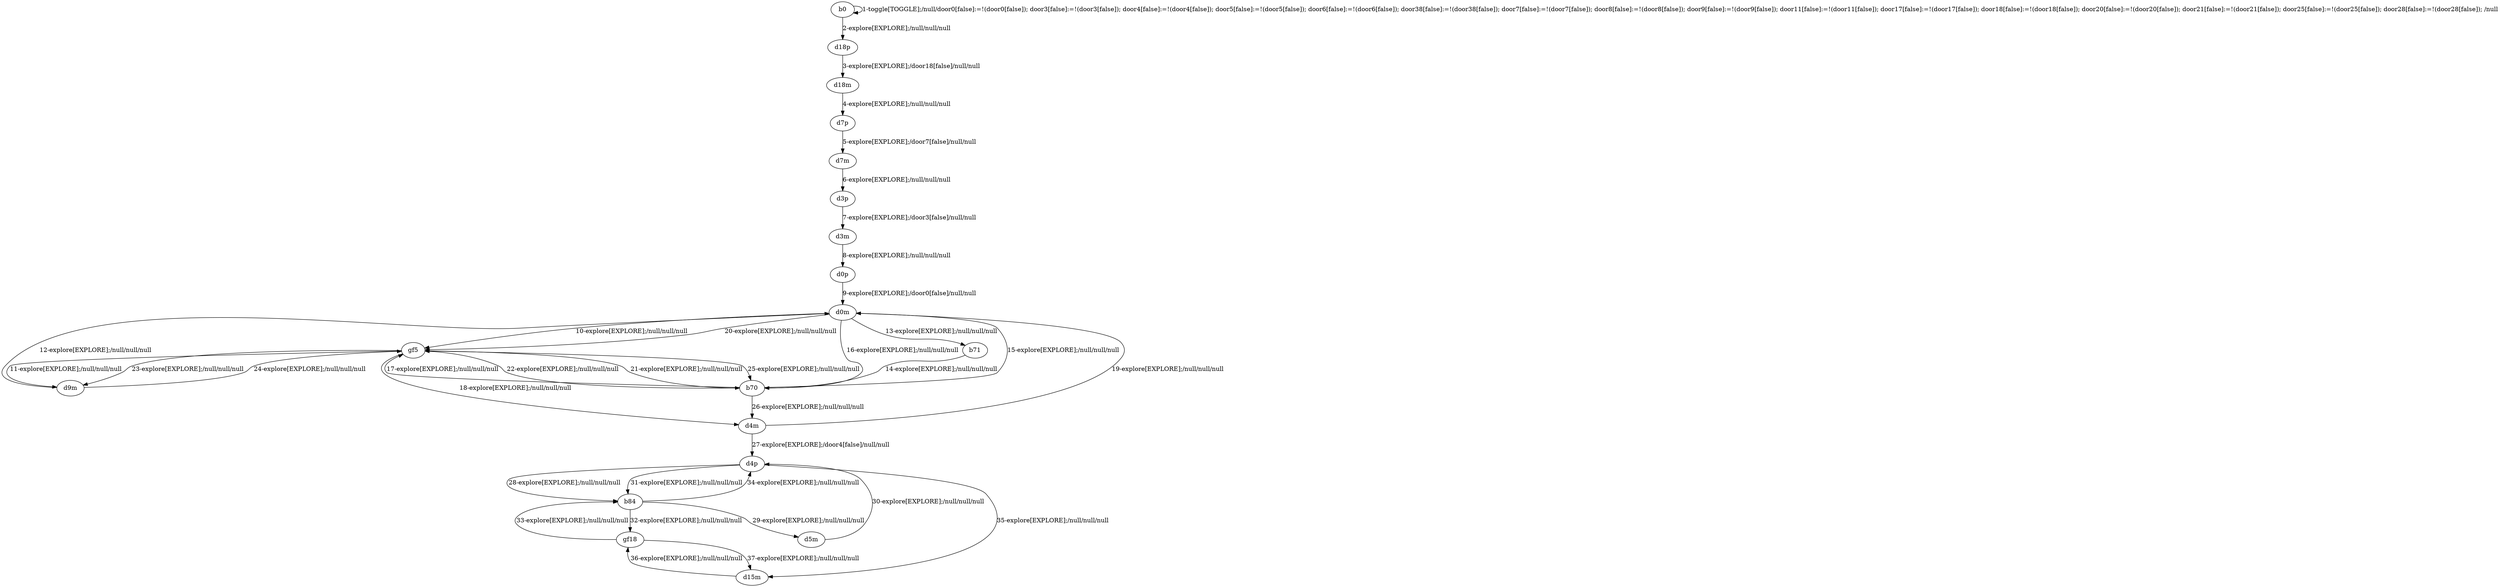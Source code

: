 # Total number of goals covered by this test: 9
# d15m --> gf18
# b84 --> gf18
# gf5 --> b70
# gf5 --> d4m
# gf18 --> d15m
# d5m --> d4p
# d4p --> d15m
# d4p --> b84
# b84 --> d4p

digraph g {
"b0" -> "b0" [label = "1-toggle[TOGGLE];/null/door0[false]:=!(door0[false]); door3[false]:=!(door3[false]); door4[false]:=!(door4[false]); door5[false]:=!(door5[false]); door6[false]:=!(door6[false]); door38[false]:=!(door38[false]); door7[false]:=!(door7[false]); door8[false]:=!(door8[false]); door9[false]:=!(door9[false]); door11[false]:=!(door11[false]); door17[false]:=!(door17[false]); door18[false]:=!(door18[false]); door20[false]:=!(door20[false]); door21[false]:=!(door21[false]); door25[false]:=!(door25[false]); door28[false]:=!(door28[false]); /null"];
"b0" -> "d18p" [label = "2-explore[EXPLORE];/null/null/null"];
"d18p" -> "d18m" [label = "3-explore[EXPLORE];/door18[false]/null/null"];
"d18m" -> "d7p" [label = "4-explore[EXPLORE];/null/null/null"];
"d7p" -> "d7m" [label = "5-explore[EXPLORE];/door7[false]/null/null"];
"d7m" -> "d3p" [label = "6-explore[EXPLORE];/null/null/null"];
"d3p" -> "d3m" [label = "7-explore[EXPLORE];/door3[false]/null/null"];
"d3m" -> "d0p" [label = "8-explore[EXPLORE];/null/null/null"];
"d0p" -> "d0m" [label = "9-explore[EXPLORE];/door0[false]/null/null"];
"d0m" -> "gf5" [label = "10-explore[EXPLORE];/null/null/null"];
"gf5" -> "d9m" [label = "11-explore[EXPLORE];/null/null/null"];
"d9m" -> "d0m" [label = "12-explore[EXPLORE];/null/null/null"];
"d0m" -> "b71" [label = "13-explore[EXPLORE];/null/null/null"];
"b71" -> "b70" [label = "14-explore[EXPLORE];/null/null/null"];
"b70" -> "d0m" [label = "15-explore[EXPLORE];/null/null/null"];
"d0m" -> "b70" [label = "16-explore[EXPLORE];/null/null/null"];
"b70" -> "gf5" [label = "17-explore[EXPLORE];/null/null/null"];
"gf5" -> "d4m" [label = "18-explore[EXPLORE];/null/null/null"];
"d4m" -> "d0m" [label = "19-explore[EXPLORE];/null/null/null"];
"d0m" -> "gf5" [label = "20-explore[EXPLORE];/null/null/null"];
"gf5" -> "b70" [label = "21-explore[EXPLORE];/null/null/null"];
"b70" -> "gf5" [label = "22-explore[EXPLORE];/null/null/null"];
"gf5" -> "d9m" [label = "23-explore[EXPLORE];/null/null/null"];
"d9m" -> "gf5" [label = "24-explore[EXPLORE];/null/null/null"];
"gf5" -> "b70" [label = "25-explore[EXPLORE];/null/null/null"];
"b70" -> "d4m" [label = "26-explore[EXPLORE];/null/null/null"];
"d4m" -> "d4p" [label = "27-explore[EXPLORE];/door4[false]/null/null"];
"d4p" -> "b84" [label = "28-explore[EXPLORE];/null/null/null"];
"b84" -> "d5m" [label = "29-explore[EXPLORE];/null/null/null"];
"d5m" -> "d4p" [label = "30-explore[EXPLORE];/null/null/null"];
"d4p" -> "b84" [label = "31-explore[EXPLORE];/null/null/null"];
"b84" -> "gf18" [label = "32-explore[EXPLORE];/null/null/null"];
"gf18" -> "b84" [label = "33-explore[EXPLORE];/null/null/null"];
"b84" -> "d4p" [label = "34-explore[EXPLORE];/null/null/null"];
"d4p" -> "d15m" [label = "35-explore[EXPLORE];/null/null/null"];
"d15m" -> "gf18" [label = "36-explore[EXPLORE];/null/null/null"];
"gf18" -> "d15m" [label = "37-explore[EXPLORE];/null/null/null"];
}
